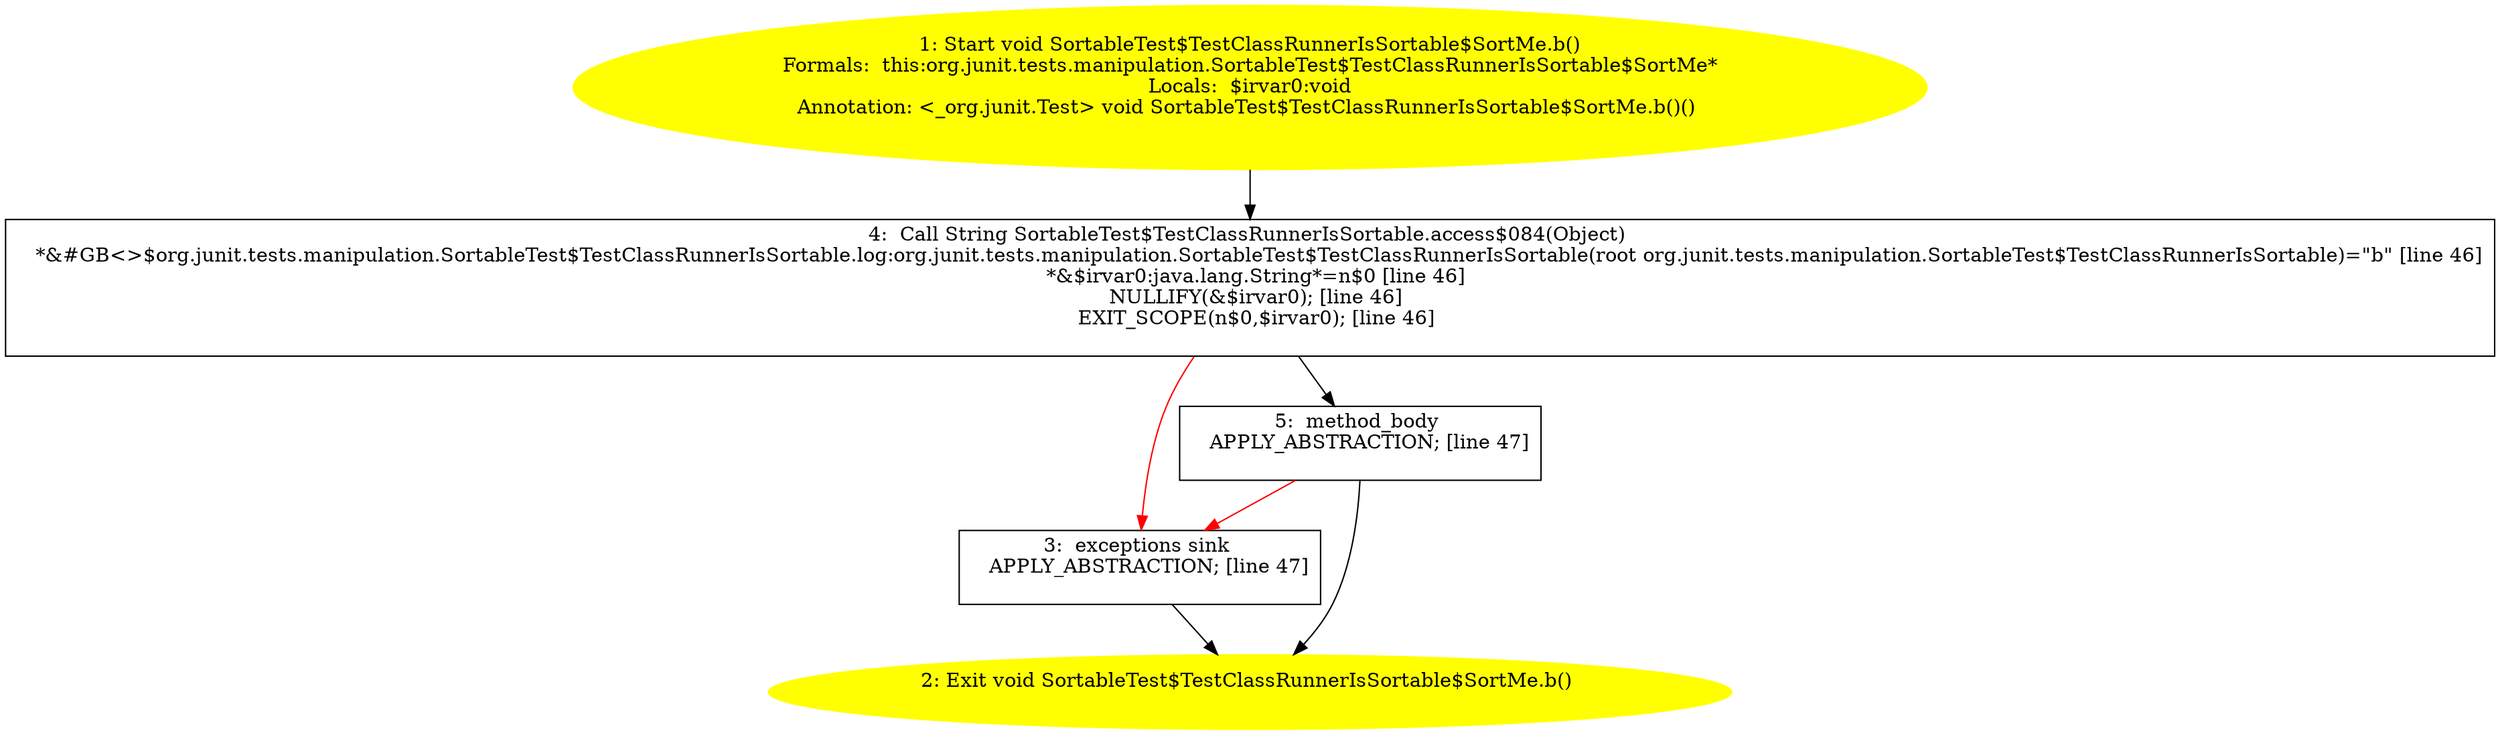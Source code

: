 /* @generated */
digraph cfg {
"org.junit.tests.manipulation.SortableTest$TestClassRunnerIsSortable$SortMe.b():void.40cfeaca7d2cfc021d47a7be8defa60b_1" [label="1: Start void SortableTest$TestClassRunnerIsSortable$SortMe.b()\nFormals:  this:org.junit.tests.manipulation.SortableTest$TestClassRunnerIsSortable$SortMe*\nLocals:  $irvar0:void\nAnnotation: <_org.junit.Test> void SortableTest$TestClassRunnerIsSortable$SortMe.b()() \n  " color=yellow style=filled]
	

	 "org.junit.tests.manipulation.SortableTest$TestClassRunnerIsSortable$SortMe.b():void.40cfeaca7d2cfc021d47a7be8defa60b_1" -> "org.junit.tests.manipulation.SortableTest$TestClassRunnerIsSortable$SortMe.b():void.40cfeaca7d2cfc021d47a7be8defa60b_4" ;
"org.junit.tests.manipulation.SortableTest$TestClassRunnerIsSortable$SortMe.b():void.40cfeaca7d2cfc021d47a7be8defa60b_2" [label="2: Exit void SortableTest$TestClassRunnerIsSortable$SortMe.b() \n  " color=yellow style=filled]
	

"org.junit.tests.manipulation.SortableTest$TestClassRunnerIsSortable$SortMe.b():void.40cfeaca7d2cfc021d47a7be8defa60b_3" [label="3:  exceptions sink \n   APPLY_ABSTRACTION; [line 47]\n " shape="box"]
	

	 "org.junit.tests.manipulation.SortableTest$TestClassRunnerIsSortable$SortMe.b():void.40cfeaca7d2cfc021d47a7be8defa60b_3" -> "org.junit.tests.manipulation.SortableTest$TestClassRunnerIsSortable$SortMe.b():void.40cfeaca7d2cfc021d47a7be8defa60b_2" ;
"org.junit.tests.manipulation.SortableTest$TestClassRunnerIsSortable$SortMe.b():void.40cfeaca7d2cfc021d47a7be8defa60b_4" [label="4:  Call String SortableTest$TestClassRunnerIsSortable.access$084(Object) \n   *&#GB<>$org.junit.tests.manipulation.SortableTest$TestClassRunnerIsSortable.log:org.junit.tests.manipulation.SortableTest$TestClassRunnerIsSortable(root org.junit.tests.manipulation.SortableTest$TestClassRunnerIsSortable)=\"b\" [line 46]\n  *&$irvar0:java.lang.String*=n$0 [line 46]\n  NULLIFY(&$irvar0); [line 46]\n  EXIT_SCOPE(n$0,$irvar0); [line 46]\n " shape="box"]
	

	 "org.junit.tests.manipulation.SortableTest$TestClassRunnerIsSortable$SortMe.b():void.40cfeaca7d2cfc021d47a7be8defa60b_4" -> "org.junit.tests.manipulation.SortableTest$TestClassRunnerIsSortable$SortMe.b():void.40cfeaca7d2cfc021d47a7be8defa60b_5" ;
	 "org.junit.tests.manipulation.SortableTest$TestClassRunnerIsSortable$SortMe.b():void.40cfeaca7d2cfc021d47a7be8defa60b_4" -> "org.junit.tests.manipulation.SortableTest$TestClassRunnerIsSortable$SortMe.b():void.40cfeaca7d2cfc021d47a7be8defa60b_3" [color="red" ];
"org.junit.tests.manipulation.SortableTest$TestClassRunnerIsSortable$SortMe.b():void.40cfeaca7d2cfc021d47a7be8defa60b_5" [label="5:  method_body \n   APPLY_ABSTRACTION; [line 47]\n " shape="box"]
	

	 "org.junit.tests.manipulation.SortableTest$TestClassRunnerIsSortable$SortMe.b():void.40cfeaca7d2cfc021d47a7be8defa60b_5" -> "org.junit.tests.manipulation.SortableTest$TestClassRunnerIsSortable$SortMe.b():void.40cfeaca7d2cfc021d47a7be8defa60b_2" ;
	 "org.junit.tests.manipulation.SortableTest$TestClassRunnerIsSortable$SortMe.b():void.40cfeaca7d2cfc021d47a7be8defa60b_5" -> "org.junit.tests.manipulation.SortableTest$TestClassRunnerIsSortable$SortMe.b():void.40cfeaca7d2cfc021d47a7be8defa60b_3" [color="red" ];
}
